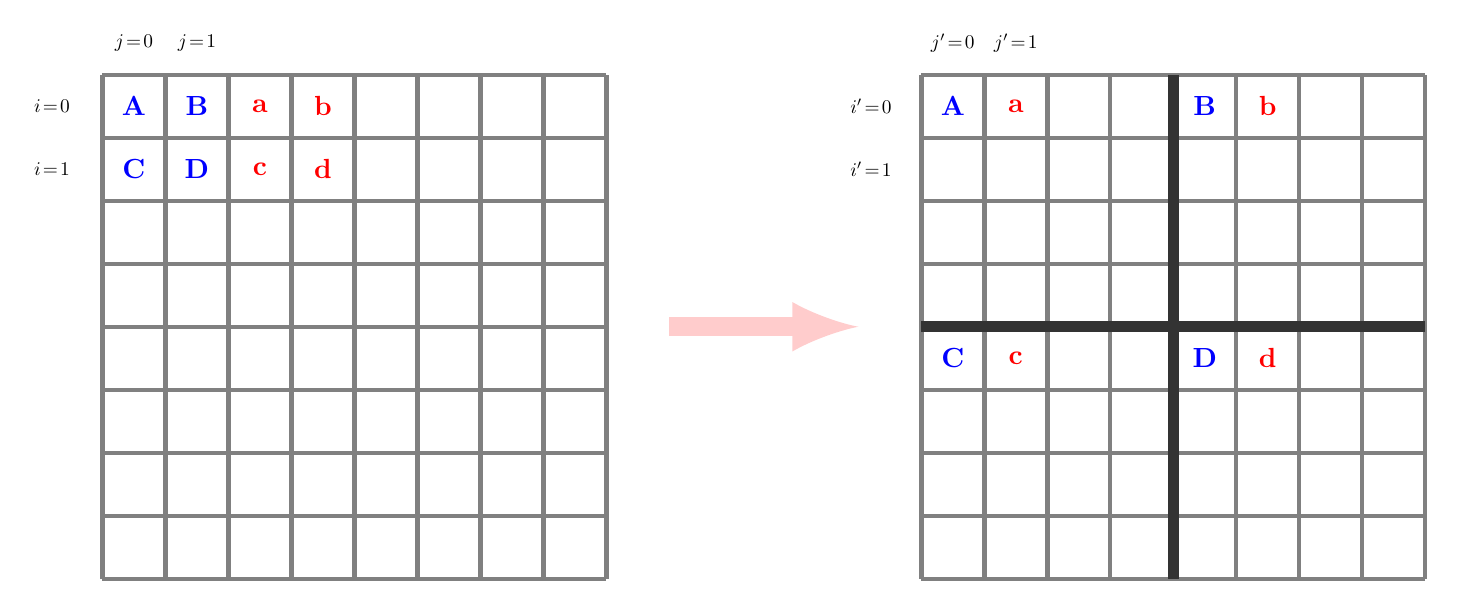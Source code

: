 \begin{tikzpicture}[scale=0.8, every node/.style={scale=1}]


\draw[ultra thick,gray] (0,0) grid ++(8,8);

\node[blue,scale=1] at (0.5,7.5) {\bf A};
\node[blue,scale=1] at (1.5,7.5) {\bf B};
\node[blue,scale=1] at (0.5,6.5) {\bf C};
\node[blue,scale=1] at (1.5,6.5) {\bf D};

\node[red,scale=1] at (2.5,7.5) {\bf a};
\node[red,scale=1] at (3.5,7.5) {\bf b};
\node[red,scale=1] at (2.5,6.5) {\bf c};
\node[red,scale=1] at (3.5,6.5) {\bf d};

\draw [->,>=latex,red!20,ultra thick,line width=7] (9,4) to ++(3,0);

\node[scale=0.7] at (-0.8,7.5) {$i\!=\!0$};
\node[scale=0.7] at (-0.8,6.5) {$i\!=\!1$};
\node[scale=0.7] at (0.5,8.5) {$j\!=\!0$};
\node[scale=0.7] at (1.5,8.5) {$j\!=\!1$};

\begin{scope}[xshift=13cm]

\draw[ultra thick,gray] (0,0) grid ++(8,8);
\draw[line width=4,black!80] (0,4) -- ++(8,0);
\draw[line width=4,black!80] (4,0) -- ++(0,8);

\node[blue,scale=1] at (0.5,7.5) {\bf A};
\node[blue,scale=1] at (4.5,7.5) {\bf B};
\node[blue,scale=1] at (0.5,3.5) {\bf C};
\node[blue,scale=1] at (4.5,3.5) {\bf D};

\node[red,scale=1] at (1.5,7.5) {\bf a};
\node[red,scale=1] at (5.5,7.5) {\bf b};
\node[red,scale=1] at (1.5,3.5) {\bf c};
\node[red,scale=1] at (5.5,3.5) {\bf d};

\node[scale=0.7] at (-0.8,7.5) {$i'\!=\!0$};
\node[scale=0.7] at (-0.8,6.5) {$i'\!=\!1$};
\node[scale=0.7] at (0.5,8.5) {$j'\!=\!0$};
\node[scale=0.7] at (1.5,8.5) {$j'\!=\!1$};

\end{scope}

\end{tikzpicture}
